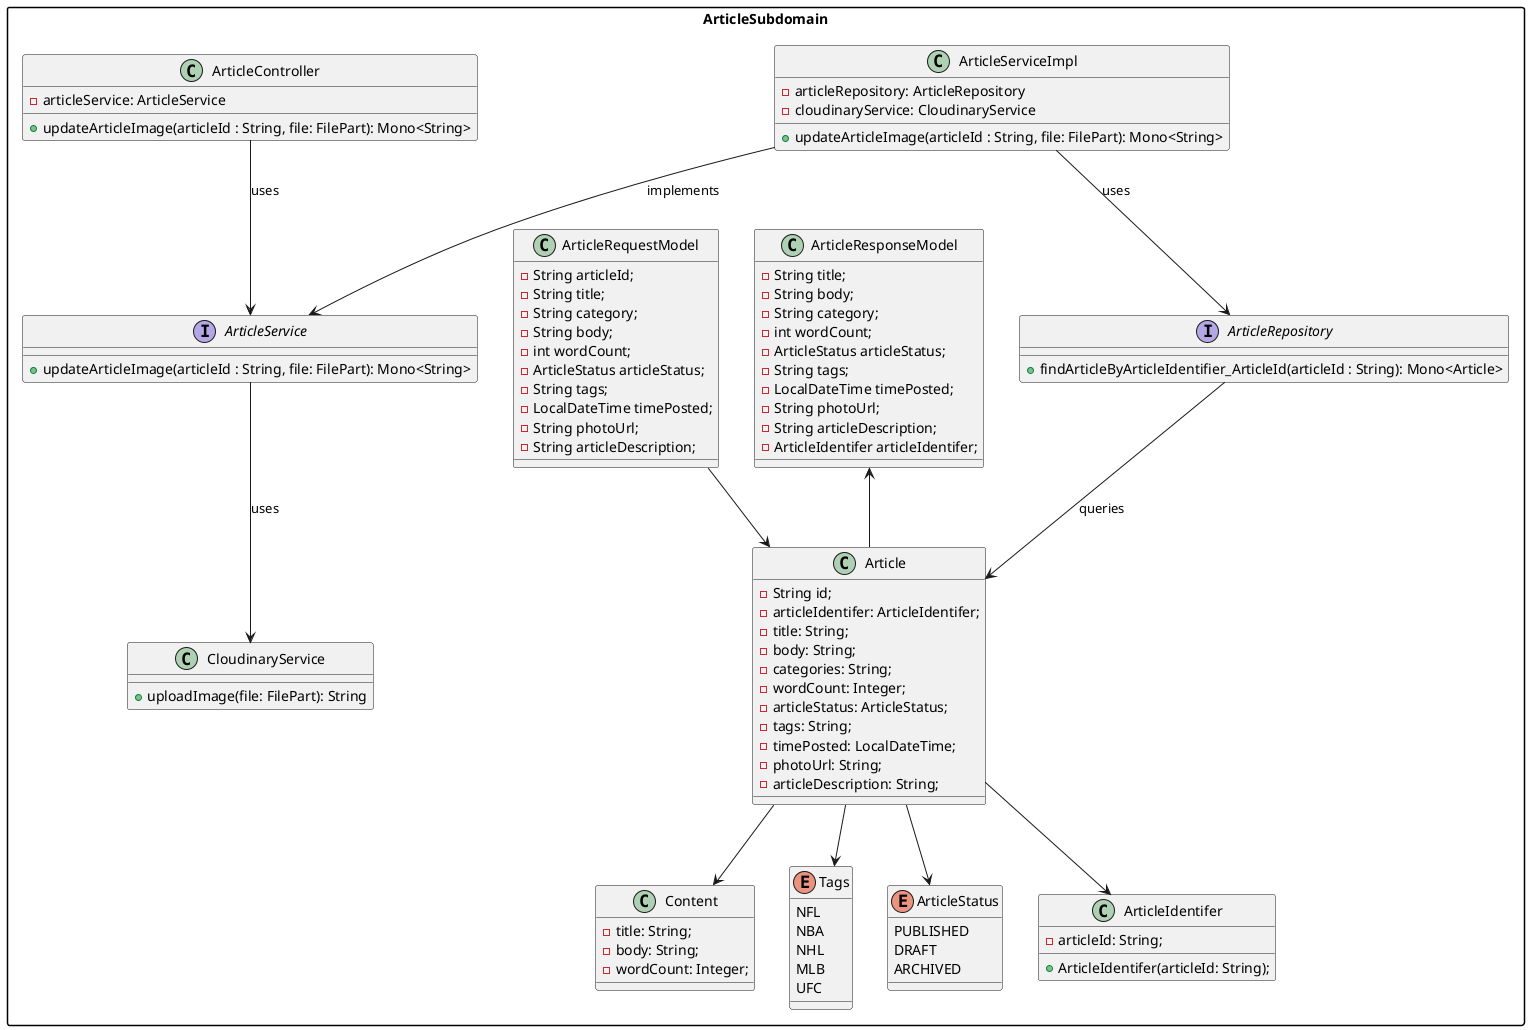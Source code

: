 @startuml editArticles
skinparam packageStyle rectangle

package "ArticleSubdomain" {

    class ArticleController {
        -articleService: ArticleService
       + updateArticleImage(articleId : String, file: FilePart): Mono<String>
    }

    class ArticleResponseModel {
        - String title;
        - String body;
        - String category;
        - int wordCount;
        - ArticleStatus articleStatus;
        - String tags;
        - LocalDateTime timePosted;
        - String photoUrl;
        - String articleDescription;
        - ArticleIdentifer articleIdentifer;
    }

    class ArticleRequestModel {
        - String articleId;
        - String title;
        - String category;
        - String body;
        - int wordCount;
        - ArticleStatus articleStatus;
        - String tags;
        - LocalDateTime timePosted;
        - String photoUrl;
        - String articleDescription;
    }

    interface ArticleService {
         + updateArticleImage(articleId : String, file: FilePart): Mono<String>
    }

    class ArticleServiceImpl {
        - articleRepository: ArticleRepository
        - cloudinaryService: CloudinaryService
        + updateArticleImage(articleId : String, file: FilePart): Mono<String>
    }

    interface ArticleRepository {
        + findArticleByArticleIdentifier_ArticleId(articleId : String): Mono<Article>
    }

    class Article {
        - String id;
        - articleIdentifer: ArticleIdentifer;
        - title: String;
        - body: String;
        - categories: String;
        - wordCount: Integer;
        - articleStatus: ArticleStatus;
        - tags: String;
        - timePosted: LocalDateTime;
        - photoUrl: String;
        - articleDescription: String;
    }

    class Content {
        - title: String;
        - body: String;
        - wordCount: Integer;
    }

    enum Tags {
        NFL
        NBA
        NHL
        MLB
        UFC
    }

    enum ArticleStatus {
        PUBLISHED
        DRAFT
        ARCHIVED
    }

    class ArticleIdentifer {
        - articleId: String;
        + ArticleIdentifer(articleId: String);
    }


  class CloudinaryService{
        + uploadImage(file: FilePart): String
        
    }

    ArticleService --> CloudinaryService : uses
    ArticleResponseModel <-- Article
    ArticleRequestModel --> Article
    ArticleController --> ArticleService : uses
    ArticleServiceImpl --> ArticleService : implements
    ArticleServiceImpl --> ArticleRepository : uses
    ArticleRepository --> Article : queries
    Article --> ArticleIdentifer
    Article --> Content
    Article --> ArticleStatus
    Article --> Tags

}

@enduml
